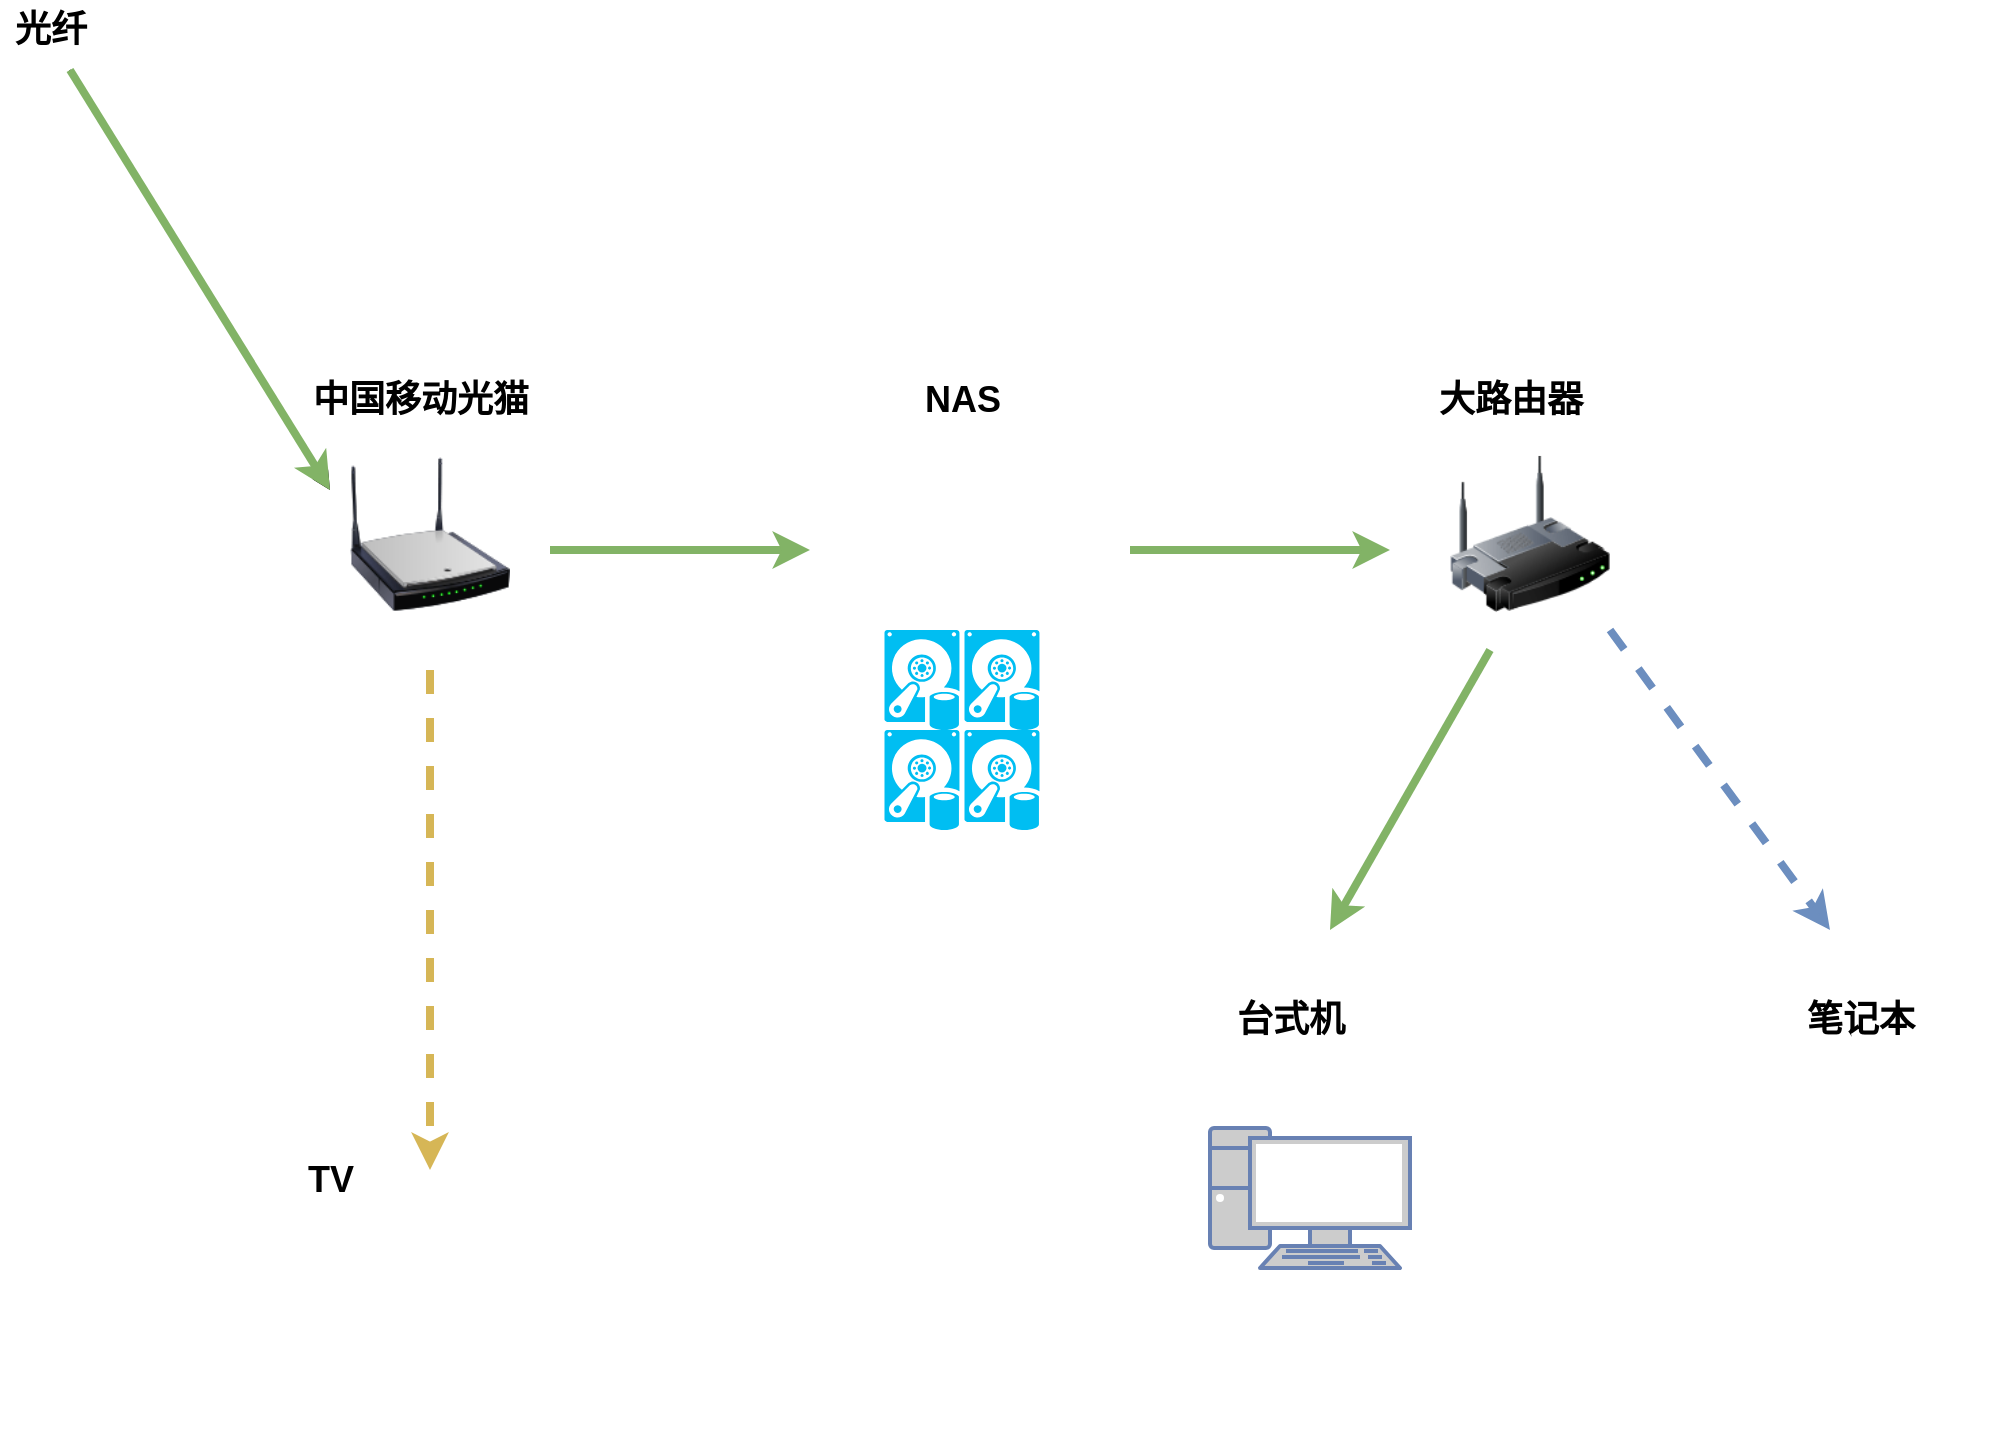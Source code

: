 <mxfile version="14.2.7" type="github">
  <diagram id="KxLEiwFhkLnX_6x6JbIt" name="Page-1">
    <mxGraphModel dx="2249" dy="1931" grid="1" gridSize="10" guides="1" tooltips="1" connect="1" arrows="1" fold="1" page="1" pageScale="1" pageWidth="827" pageHeight="1169" math="0" shadow="0">
      <root>
        <mxCell id="0" />
        <mxCell id="1" parent="0" />
        <mxCell id="Am6jU5prmk7LdxfVbNYN-1" value="" style="verticalLabelPosition=bottom;html=1;verticalAlign=top;align=center;strokeColor=none;fillColor=#00BEF2;shape=mxgraph.azure.vhd_data_disk;pointerEvents=1;" vertex="1" parent="1">
          <mxGeometry x="327.25" y="210" width="37.5" height="50" as="geometry" />
        </mxCell>
        <mxCell id="Am6jU5prmk7LdxfVbNYN-3" value="" style="verticalLabelPosition=bottom;html=1;verticalAlign=top;align=center;strokeColor=none;fillColor=#00BEF2;shape=mxgraph.azure.vhd_data_disk;pointerEvents=1;" vertex="1" parent="1">
          <mxGeometry x="367.25" y="210" width="37.5" height="50" as="geometry" />
        </mxCell>
        <mxCell id="Am6jU5prmk7LdxfVbNYN-4" value="" style="verticalLabelPosition=bottom;html=1;verticalAlign=top;align=center;strokeColor=none;fillColor=#00BEF2;shape=mxgraph.azure.vhd_data_disk;pointerEvents=1;" vertex="1" parent="1">
          <mxGeometry x="327.25" y="260" width="37.5" height="50" as="geometry" />
        </mxCell>
        <mxCell id="Am6jU5prmk7LdxfVbNYN-5" value="" style="verticalLabelPosition=bottom;html=1;verticalAlign=top;align=center;strokeColor=none;fillColor=#00BEF2;shape=mxgraph.azure.vhd_data_disk;pointerEvents=1;" vertex="1" parent="1">
          <mxGeometry x="367.25" y="260" width="37.5" height="50" as="geometry" />
        </mxCell>
        <mxCell id="Am6jU5prmk7LdxfVbNYN-11" value="" style="shape=image;html=1;verticalAlign=top;verticalLabelPosition=bottom;labelBackgroundColor=#ffffff;imageAspect=0;aspect=fixed;image=https://cdn1.iconfinder.com/data/icons/windows8_icons_iconpharm/26/nas.png" vertex="1" parent="1">
          <mxGeometry x="318" y="114" width="96" height="96" as="geometry" />
        </mxCell>
        <mxCell id="Am6jU5prmk7LdxfVbNYN-12" value="" style="image;html=1;image=img/lib/clip_art/networking/Wireless_Router_N_128x128.png" vertex="1" parent="1">
          <mxGeometry x="60" y="122" width="80" height="80" as="geometry" />
        </mxCell>
        <mxCell id="Am6jU5prmk7LdxfVbNYN-13" value="" style="endArrow=classic;html=1;strokeWidth=4;fillColor=#d5e8d4;strokeColor=#82b366;" edge="1" parent="1">
          <mxGeometry width="50" height="50" relative="1" as="geometry">
            <mxPoint x="160" y="170" as="sourcePoint" />
            <mxPoint x="290" y="170" as="targetPoint" />
          </mxGeometry>
        </mxCell>
        <mxCell id="Am6jU5prmk7LdxfVbNYN-14" value="" style="endArrow=classic;html=1;" edge="1" parent="1">
          <mxGeometry width="50" height="50" relative="1" as="geometry">
            <mxPoint x="-80" y="-70" as="sourcePoint" />
            <mxPoint x="50" y="140" as="targetPoint" />
          </mxGeometry>
        </mxCell>
        <mxCell id="Am6jU5prmk7LdxfVbNYN-15" value="光纤" style="text;html=1;align=center;verticalAlign=middle;resizable=0;points=[];autosize=1;fontSize=18;fontStyle=1" vertex="1" parent="1">
          <mxGeometry x="-115" y="-105" width="50" height="30" as="geometry" />
        </mxCell>
        <mxCell id="Am6jU5prmk7LdxfVbNYN-16" value="中国移动光猫" style="text;html=1;align=center;verticalAlign=middle;resizable=0;points=[];autosize=1;fontSize=18;fontStyle=1" vertex="1" parent="1">
          <mxGeometry x="35" y="80" width="120" height="30" as="geometry" />
        </mxCell>
        <mxCell id="Am6jU5prmk7LdxfVbNYN-17" value="NAS" style="text;html=1;align=center;verticalAlign=middle;resizable=0;points=[];autosize=1;fontSize=18;fontStyle=1" vertex="1" parent="1">
          <mxGeometry x="341" y="80" width="50" height="30" as="geometry" />
        </mxCell>
        <mxCell id="Am6jU5prmk7LdxfVbNYN-18" value="" style="image;html=1;image=img/lib/clip_art/networking/Wireless_Router_128x128.png;fontSize=18;" vertex="1" parent="1">
          <mxGeometry x="610" y="122" width="80" height="80" as="geometry" />
        </mxCell>
        <mxCell id="Am6jU5prmk7LdxfVbNYN-19" value="大路由器" style="text;html=1;align=center;verticalAlign=middle;resizable=0;points=[];autosize=1;fontSize=18;fontStyle=1" vertex="1" parent="1">
          <mxGeometry x="595" y="80" width="90" height="30" as="geometry" />
        </mxCell>
        <mxCell id="Am6jU5prmk7LdxfVbNYN-22" value="" style="fontColor=#0066CC;verticalAlign=top;verticalLabelPosition=bottom;labelPosition=center;align=center;html=1;outlineConnect=0;fillColor=#CCCCCC;strokeColor=#6881B3;gradientColor=none;gradientDirection=north;strokeWidth=2;shape=mxgraph.networks.pc;" vertex="1" parent="1">
          <mxGeometry x="490" y="459" width="100" height="70" as="geometry" />
        </mxCell>
        <mxCell id="Am6jU5prmk7LdxfVbNYN-23" value="" style="shape=image;html=1;verticalAlign=top;verticalLabelPosition=bottom;labelBackgroundColor=#ffffff;imageAspect=0;aspect=fixed;image=https://cdn0.iconfinder.com/data/icons/devices-42/512/Macbook-128.png;fontSize=18;" vertex="1" parent="1">
          <mxGeometry x="755" y="430" width="128" height="128" as="geometry" />
        </mxCell>
        <mxCell id="Am6jU5prmk7LdxfVbNYN-25" value="" style="shape=image;html=1;verticalAlign=top;verticalLabelPosition=bottom;labelBackgroundColor=#ffffff;imageAspect=0;aspect=fixed;image=https://cdn4.iconfinder.com/data/icons/48-bubbles/48/24.TV-128.png;fontSize=18;" vertex="1" parent="1">
          <mxGeometry x="36" y="490" width="128" height="128" as="geometry" />
        </mxCell>
        <mxCell id="Am6jU5prmk7LdxfVbNYN-26" value="TV" style="text;html=1;align=center;verticalAlign=middle;resizable=0;points=[];autosize=1;fontSize=18;fontStyle=1" vertex="1" parent="1">
          <mxGeometry x="30" y="470" width="40" height="30" as="geometry" />
        </mxCell>
        <mxCell id="Am6jU5prmk7LdxfVbNYN-27" value="台式机" style="text;html=1;align=center;verticalAlign=middle;resizable=0;points=[];autosize=1;fontSize=18;fontStyle=1" vertex="1" parent="1">
          <mxGeometry x="495" y="390" width="70" height="30" as="geometry" />
        </mxCell>
        <mxCell id="Am6jU5prmk7LdxfVbNYN-28" value="笔记本" style="text;html=1;align=center;verticalAlign=middle;resizable=0;points=[];autosize=1;fontSize=18;fontStyle=1" vertex="1" parent="1">
          <mxGeometry x="780" y="390" width="70" height="30" as="geometry" />
        </mxCell>
        <mxCell id="Am6jU5prmk7LdxfVbNYN-29" value="" style="endArrow=classic;html=1;strokeWidth=4;fillColor=#d5e8d4;strokeColor=#82b366;" edge="1" parent="1">
          <mxGeometry width="50" height="50" relative="1" as="geometry">
            <mxPoint x="-80" y="-70" as="sourcePoint" />
            <mxPoint x="50" y="140" as="targetPoint" />
          </mxGeometry>
        </mxCell>
        <mxCell id="Am6jU5prmk7LdxfVbNYN-30" value="" style="endArrow=classic;html=1;strokeWidth=4;fillColor=#d5e8d4;strokeColor=#82b366;" edge="1" parent="1">
          <mxGeometry width="50" height="50" relative="1" as="geometry">
            <mxPoint x="630" y="220" as="sourcePoint" />
            <mxPoint x="550" y="360" as="targetPoint" />
          </mxGeometry>
        </mxCell>
        <mxCell id="Am6jU5prmk7LdxfVbNYN-32" value="" style="endArrow=classic;html=1;strokeWidth=4;fillColor=#d5e8d4;strokeColor=#82b366;" edge="1" parent="1">
          <mxGeometry width="50" height="50" relative="1" as="geometry">
            <mxPoint x="450" y="170" as="sourcePoint" />
            <mxPoint x="580" y="170" as="targetPoint" />
          </mxGeometry>
        </mxCell>
        <mxCell id="Am6jU5prmk7LdxfVbNYN-34" value="" style="endArrow=classic;html=1;strokeWidth=4;fillColor=#fff2cc;strokeColor=#d6b656;dashed=1;" edge="1" parent="1">
          <mxGeometry width="50" height="50" relative="1" as="geometry">
            <mxPoint x="100" y="230" as="sourcePoint" />
            <mxPoint x="100" y="480" as="targetPoint" />
          </mxGeometry>
        </mxCell>
        <mxCell id="Am6jU5prmk7LdxfVbNYN-35" value="" style="endArrow=classic;html=1;strokeWidth=4;fillColor=#dae8fc;strokeColor=#6c8ebf;dashed=1;" edge="1" parent="1">
          <mxGeometry width="50" height="50" relative="1" as="geometry">
            <mxPoint x="690" y="210" as="sourcePoint" />
            <mxPoint x="800" y="360" as="targetPoint" />
          </mxGeometry>
        </mxCell>
      </root>
    </mxGraphModel>
  </diagram>
</mxfile>
